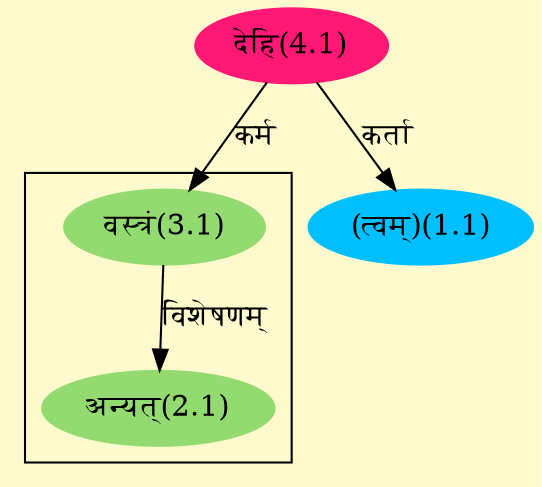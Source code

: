 digraph G{
rankdir=BT;
 compound=true;
 bgcolor="lemonchiffon1";

subgraph cluster_1{
Node2_1 [style=filled, color="#93DB70" label = "अन्यत्(2.1)"]
Node3_1 [style=filled, color="#93DB70" label = "वस्त्रं(3.1)"]

}
Node1_1 [style=filled, color="#00BFFF" label = "(त्वम्)(1.1)"]
Node4_1 [style=filled, color="#FF1975" label = "देहि(4.1)"]
Node3_1 [style=filled, color="#93DB70" label = "वस्त्रं(3.1)"]
/* Start of Relations section */

Node1_1 -> Node4_1 [  label="कर्ता"  dir="back" ]
Node2_1 -> Node3_1 [  label="विशेषणम्"  dir="back" ]
Node3_1 -> Node4_1 [  label="कर्म"  dir="back" ]
}

